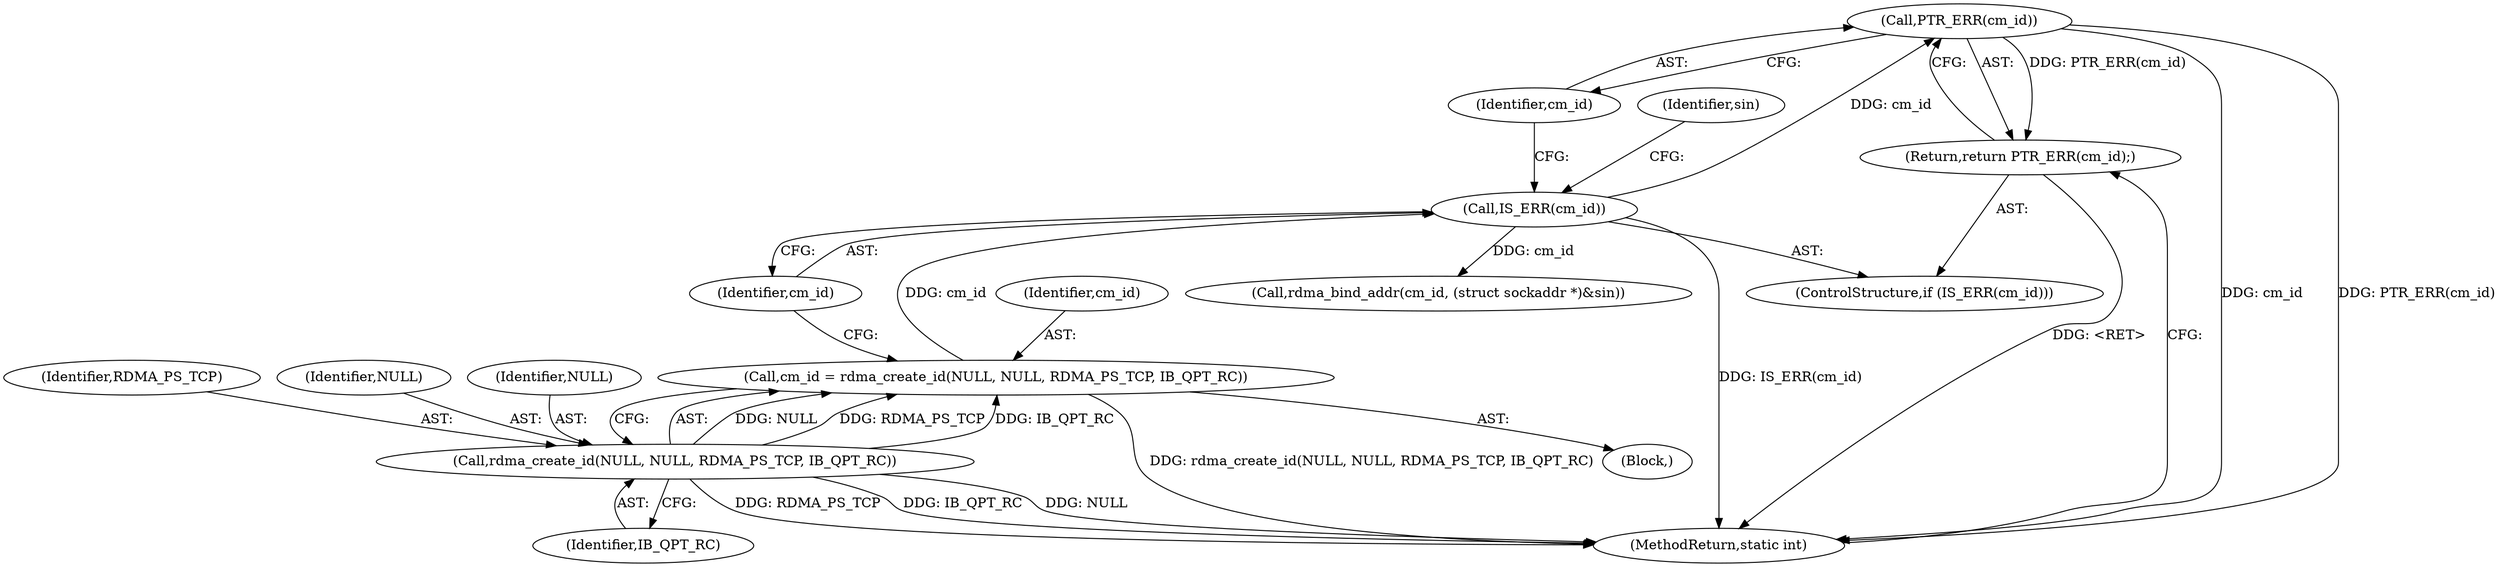 digraph "0_linux_c2349758acf1874e4c2b93fe41d072336f1a31d0@pointer" {
"1000120" [label="(Call,PTR_ERR(cm_id))"];
"1000117" [label="(Call,IS_ERR(cm_id))"];
"1000109" [label="(Call,cm_id = rdma_create_id(NULL, NULL, RDMA_PS_TCP, IB_QPT_RC))"];
"1000111" [label="(Call,rdma_create_id(NULL, NULL, RDMA_PS_TCP, IB_QPT_RC))"];
"1000119" [label="(Return,return PTR_ERR(cm_id);)"];
"1000114" [label="(Identifier,RDMA_PS_TCP)"];
"1000113" [label="(Identifier,NULL)"];
"1000117" [label="(Call,IS_ERR(cm_id))"];
"1000119" [label="(Return,return PTR_ERR(cm_id);)"];
"1000187" [label="(MethodReturn,static int)"];
"1000142" [label="(Call,rdma_bind_addr(cm_id, (struct sockaddr *)&sin))"];
"1000105" [label="(Block,)"];
"1000121" [label="(Identifier,cm_id)"];
"1000124" [label="(Identifier,sin)"];
"1000110" [label="(Identifier,cm_id)"];
"1000111" [label="(Call,rdma_create_id(NULL, NULL, RDMA_PS_TCP, IB_QPT_RC))"];
"1000115" [label="(Identifier,IB_QPT_RC)"];
"1000109" [label="(Call,cm_id = rdma_create_id(NULL, NULL, RDMA_PS_TCP, IB_QPT_RC))"];
"1000116" [label="(ControlStructure,if (IS_ERR(cm_id)))"];
"1000118" [label="(Identifier,cm_id)"];
"1000120" [label="(Call,PTR_ERR(cm_id))"];
"1000112" [label="(Identifier,NULL)"];
"1000120" -> "1000119"  [label="AST: "];
"1000120" -> "1000121"  [label="CFG: "];
"1000121" -> "1000120"  [label="AST: "];
"1000119" -> "1000120"  [label="CFG: "];
"1000120" -> "1000187"  [label="DDG: cm_id"];
"1000120" -> "1000187"  [label="DDG: PTR_ERR(cm_id)"];
"1000120" -> "1000119"  [label="DDG: PTR_ERR(cm_id)"];
"1000117" -> "1000120"  [label="DDG: cm_id"];
"1000117" -> "1000116"  [label="AST: "];
"1000117" -> "1000118"  [label="CFG: "];
"1000118" -> "1000117"  [label="AST: "];
"1000121" -> "1000117"  [label="CFG: "];
"1000124" -> "1000117"  [label="CFG: "];
"1000117" -> "1000187"  [label="DDG: IS_ERR(cm_id)"];
"1000109" -> "1000117"  [label="DDG: cm_id"];
"1000117" -> "1000142"  [label="DDG: cm_id"];
"1000109" -> "1000105"  [label="AST: "];
"1000109" -> "1000111"  [label="CFG: "];
"1000110" -> "1000109"  [label="AST: "];
"1000111" -> "1000109"  [label="AST: "];
"1000118" -> "1000109"  [label="CFG: "];
"1000109" -> "1000187"  [label="DDG: rdma_create_id(NULL, NULL, RDMA_PS_TCP, IB_QPT_RC)"];
"1000111" -> "1000109"  [label="DDG: NULL"];
"1000111" -> "1000109"  [label="DDG: RDMA_PS_TCP"];
"1000111" -> "1000109"  [label="DDG: IB_QPT_RC"];
"1000111" -> "1000115"  [label="CFG: "];
"1000112" -> "1000111"  [label="AST: "];
"1000113" -> "1000111"  [label="AST: "];
"1000114" -> "1000111"  [label="AST: "];
"1000115" -> "1000111"  [label="AST: "];
"1000111" -> "1000187"  [label="DDG: RDMA_PS_TCP"];
"1000111" -> "1000187"  [label="DDG: IB_QPT_RC"];
"1000111" -> "1000187"  [label="DDG: NULL"];
"1000119" -> "1000116"  [label="AST: "];
"1000187" -> "1000119"  [label="CFG: "];
"1000119" -> "1000187"  [label="DDG: <RET>"];
}
